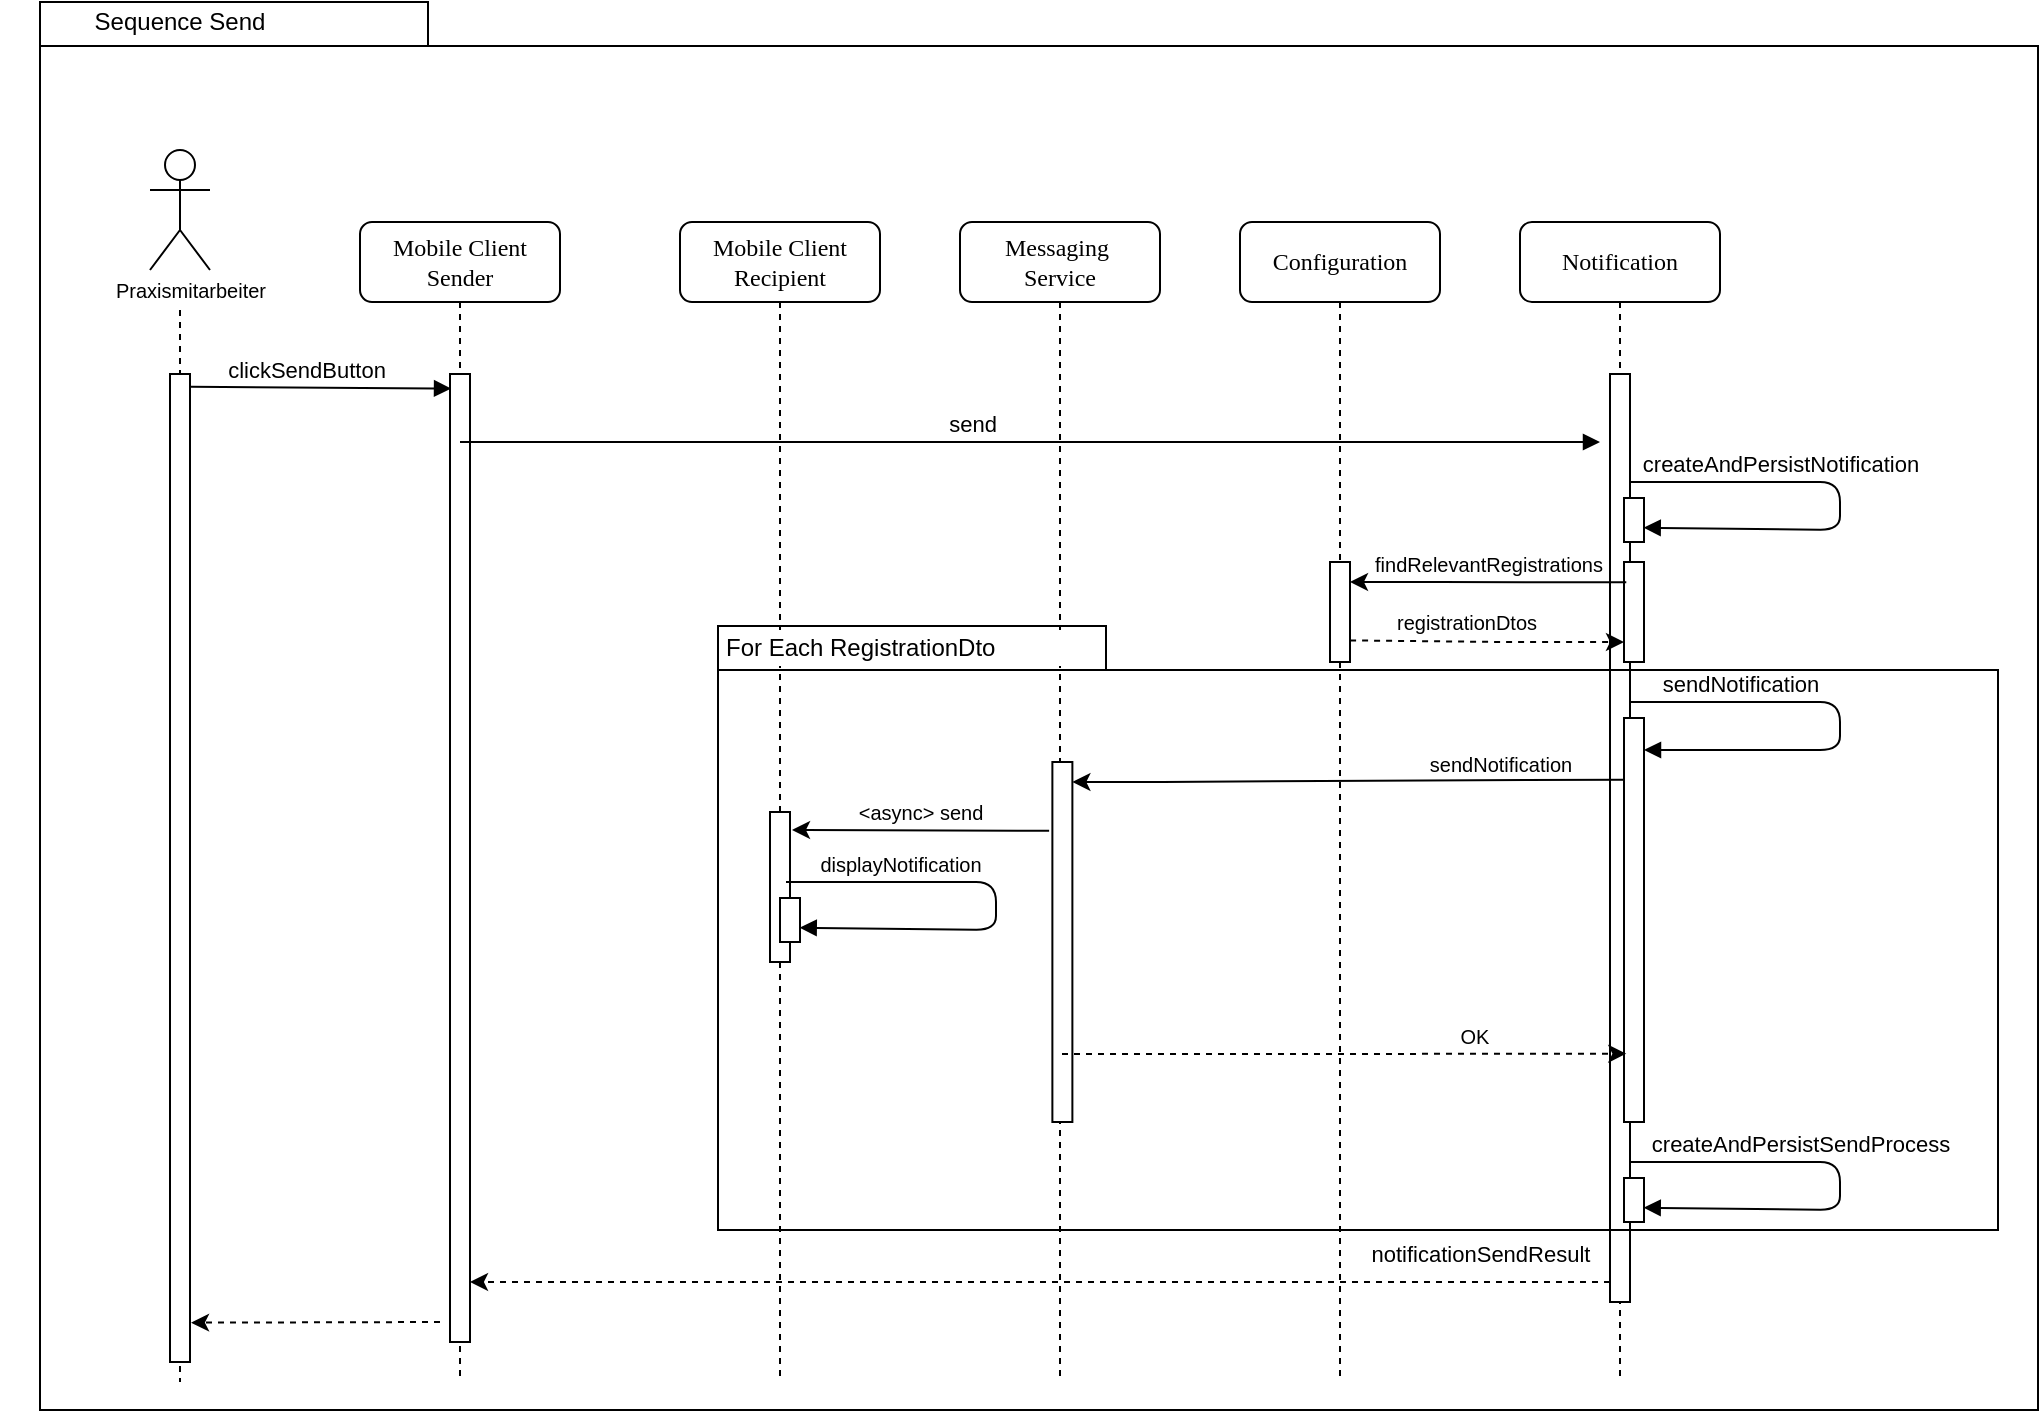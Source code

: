 <mxfile version="14.9.3" type="device"><diagram name="Page-1" id="13e1069c-82ec-6db2-03f1-153e76fe0fe0"><mxGraphModel dx="1314" dy="711" grid="1" gridSize="10" guides="1" tooltips="1" connect="1" arrows="1" fold="1" page="1" pageScale="1" pageWidth="1100" pageHeight="850" background="none" math="0" shadow="0"><root><mxCell id="0"/><mxCell id="1" parent="0"/><mxCell id="ey2TGT0NsNcT5iwopQjY-1" value="" style="shape=folder;fontStyle=1;spacingTop=10;tabWidth=194;tabHeight=22;tabPosition=left;html=1;rounded=0;shadow=0;comic=0;labelBackgroundColor=none;strokeWidth=1;fillColor=none;fontFamily=Verdana;fontSize=10;align=center;" parent="1" vertex="1"><mxGeometry x="21" y="6" width="999" height="704" as="geometry"/></mxCell><mxCell id="7baba1c4bc27f4b0-3" value="Mobile Client&lt;br&gt;Recipient" style="shape=umlLifeline;perimeter=lifelinePerimeter;whiteSpace=wrap;html=1;container=1;collapsible=0;recursiveResize=0;outlineConnect=0;rounded=1;shadow=0;comic=0;labelBackgroundColor=none;strokeWidth=1;fontFamily=Verdana;fontSize=12;align=center;" parent="1" vertex="1"><mxGeometry x="341" y="116" width="100" height="580" as="geometry"/></mxCell><mxCell id="OS4MVzGKo2deibOKcSIt-18" value="" style="html=1;points=[];perimeter=orthogonalPerimeter;rounded=0;shadow=0;comic=0;labelBackgroundColor=none;strokeWidth=1;fontFamily=Verdana;fontSize=12;align=center;" vertex="1" parent="7baba1c4bc27f4b0-3"><mxGeometry x="45" y="295" width="10" height="75" as="geometry"/></mxCell><mxCell id="7baba1c4bc27f4b0-2" value="Mobile Client&lt;br&gt;Sender" style="shape=umlLifeline;perimeter=lifelinePerimeter;whiteSpace=wrap;html=1;container=1;collapsible=0;recursiveResize=0;outlineConnect=0;rounded=1;shadow=0;comic=0;labelBackgroundColor=none;strokeWidth=1;fontFamily=Verdana;fontSize=12;align=center;" parent="1" vertex="1"><mxGeometry x="181" y="116" width="100" height="580" as="geometry"/></mxCell><mxCell id="7baba1c4bc27f4b0-19" value="" style="html=1;points=[];perimeter=orthogonalPerimeter;rounded=0;shadow=0;comic=0;labelBackgroundColor=none;strokeWidth=1;fontFamily=Verdana;fontSize=12;align=center;" parent="7baba1c4bc27f4b0-2" vertex="1"><mxGeometry x="45" y="76" width="10" height="484" as="geometry"/></mxCell><mxCell id="7baba1c4bc27f4b0-4" value="Messaging&amp;nbsp;&lt;br&gt;Service" style="shape=umlLifeline;perimeter=lifelinePerimeter;whiteSpace=wrap;html=1;container=1;collapsible=0;recursiveResize=0;outlineConnect=0;rounded=1;shadow=0;comic=0;labelBackgroundColor=none;strokeWidth=1;fontFamily=Verdana;fontSize=12;align=center;" parent="1" vertex="1"><mxGeometry x="481" y="116" width="100" height="580" as="geometry"/></mxCell><mxCell id="OS4MVzGKo2deibOKcSIt-15" value="" style="html=1;points=[];perimeter=orthogonalPerimeter;rounded=0;shadow=0;comic=0;labelBackgroundColor=none;strokeWidth=1;fontFamily=Verdana;fontSize=12;align=center;" vertex="1" parent="7baba1c4bc27f4b0-4"><mxGeometry x="46.19" y="270" width="10" height="180" as="geometry"/></mxCell><mxCell id="7baba1c4bc27f4b0-5" value="Configuration" style="shape=umlLifeline;perimeter=lifelinePerimeter;whiteSpace=wrap;html=1;container=1;collapsible=0;recursiveResize=0;outlineConnect=0;rounded=1;shadow=0;comic=0;labelBackgroundColor=none;strokeWidth=1;fontFamily=Verdana;fontSize=12;align=center;" parent="1" vertex="1"><mxGeometry x="621" y="116" width="100" height="580" as="geometry"/></mxCell><mxCell id="7baba1c4bc27f4b0-6" value="Notification" style="shape=umlLifeline;perimeter=lifelinePerimeter;whiteSpace=wrap;html=1;container=1;collapsible=0;recursiveResize=0;outlineConnect=0;rounded=1;shadow=0;comic=0;labelBackgroundColor=none;strokeWidth=1;fontFamily=Verdana;fontSize=12;align=center;" parent="1" vertex="1"><mxGeometry x="761" y="116" width="100" height="580" as="geometry"/></mxCell><mxCell id="7baba1c4bc27f4b0-8" value="" style="shape=umlLifeline;perimeter=lifelinePerimeter;whiteSpace=wrap;html=1;container=1;collapsible=0;recursiveResize=0;outlineConnect=0;rounded=1;shadow=0;comic=0;labelBackgroundColor=none;strokeWidth=1;fontFamily=Verdana;fontSize=12;align=center;size=0;" parent="1" vertex="1"><mxGeometry x="41" y="160" width="100" height="536" as="geometry"/></mxCell><mxCell id="9bcTBCMJfKohe4Dhu1_I-21" value="" style="html=1;points=[];perimeter=orthogonalPerimeter;rounded=0;shadow=0;comic=0;labelBackgroundColor=none;strokeWidth=1;fontFamily=Verdana;fontSize=12;align=center;" parent="7baba1c4bc27f4b0-8" vertex="1"><mxGeometry x="45" y="32" width="10" height="494" as="geometry"/></mxCell><mxCell id="zDs0RLyhE4NNwDuETuvq-5" value="" style="html=1;points=[];perimeter=orthogonalPerimeter;rounded=0;shadow=0;comic=0;labelBackgroundColor=none;strokeWidth=1;fontFamily=Verdana;fontSize=12;align=center;" parent="1" vertex="1"><mxGeometry x="806" y="192" width="10" height="464" as="geometry"/></mxCell><mxCell id="9bcTBCMJfKohe4Dhu1_I-18" value="" style="shape=umlActor;verticalLabelPosition=bottom;verticalAlign=top;html=1;outlineConnect=0;" parent="1" vertex="1"><mxGeometry x="76" y="80" width="30" height="60" as="geometry"/></mxCell><mxCell id="zDs0RLyhE4NNwDuETuvq-6" value="clickSendButton" style="html=1;verticalAlign=bottom;endArrow=block;exitX=1;exitY=0.013;exitDx=0;exitDy=0;exitPerimeter=0;entryX=0.052;entryY=0.015;entryDx=0;entryDy=0;entryPerimeter=0;" parent="1" source="9bcTBCMJfKohe4Dhu1_I-21" target="7baba1c4bc27f4b0-19" edge="1"><mxGeometry x="-0.103" width="80" relative="1" as="geometry"><mxPoint x="231" y="202" as="sourcePoint"/><mxPoint x="221" y="200" as="targetPoint"/><mxPoint as="offset"/></mxGeometry></mxCell><mxCell id="9bcTBCMJfKohe4Dhu1_I-22" value="send" style="html=1;verticalAlign=bottom;endArrow=block;" parent="1" source="7baba1c4bc27f4b0-2" edge="1"><mxGeometry x="-0.103" width="80" relative="1" as="geometry"><mxPoint x="231" y="226.002" as="sourcePoint"/><mxPoint x="801" y="226" as="targetPoint"/><mxPoint as="offset"/></mxGeometry></mxCell><mxCell id="9bcTBCMJfKohe4Dhu1_I-41" value="" style="endArrow=classic;html=1;dashed=1;" parent="1" edge="1" target="7baba1c4bc27f4b0-19"><mxGeometry width="50" height="50" relative="1" as="geometry"><mxPoint x="806" y="646" as="sourcePoint"/><mxPoint x="666" y="646.0" as="targetPoint"/></mxGeometry></mxCell><mxCell id="9bcTBCMJfKohe4Dhu1_I-42" value="notificationSendResult" style="edgeLabel;html=1;align=center;verticalAlign=middle;resizable=0;points=[];" parent="9bcTBCMJfKohe4Dhu1_I-41" vertex="1" connectable="0"><mxGeometry x="-0.115" y="1" relative="1" as="geometry"><mxPoint x="187" y="-15" as="offset"/></mxGeometry></mxCell><mxCell id="ey2TGT0NsNcT5iwopQjY-2" value="Sequence Send" style="text;html=1;strokeColor=none;fillColor=none;align=center;verticalAlign=middle;whiteSpace=wrap;rounded=0;" parent="1" vertex="1"><mxGeometry x="1" y="6" width="180" height="20" as="geometry"/></mxCell><mxCell id="OS4MVzGKo2deibOKcSIt-1" value="" style="html=1;points=[];perimeter=orthogonalPerimeter;rounded=0;shadow=0;comic=0;labelBackgroundColor=none;strokeWidth=1;fontFamily=Verdana;fontSize=12;align=center;" vertex="1" parent="1"><mxGeometry x="813" y="254" width="10" height="22" as="geometry"/></mxCell><mxCell id="OS4MVzGKo2deibOKcSIt-2" value="createAndPersistNotification" style="html=1;verticalAlign=bottom;endArrow=block;exitX=1;exitY=0.013;exitDx=0;exitDy=0;exitPerimeter=0;entryX=0.986;entryY=0.675;entryDx=0;entryDy=0;entryPerimeter=0;" edge="1" parent="1" target="OS4MVzGKo2deibOKcSIt-1"><mxGeometry x="-0.338" width="80" relative="1" as="geometry"><mxPoint x="816" y="246.002" as="sourcePoint"/><mxPoint x="951" y="296" as="targetPoint"/><mxPoint as="offset"/><Array as="points"><mxPoint x="921" y="246"/><mxPoint x="921" y="270"/></Array></mxGeometry></mxCell><mxCell id="OS4MVzGKo2deibOKcSIt-3" value="" style="html=1;points=[];perimeter=orthogonalPerimeter;rounded=0;shadow=0;comic=0;labelBackgroundColor=none;strokeWidth=1;fontFamily=Verdana;fontSize=12;align=center;" vertex="1" parent="1"><mxGeometry x="813" y="286" width="10" height="50" as="geometry"/></mxCell><mxCell id="OS4MVzGKo2deibOKcSIt-4" value="" style="endArrow=classic;html=1;exitX=0.114;exitY=0.203;exitDx=0;exitDy=0;exitPerimeter=0;" edge="1" parent="1" source="OS4MVzGKo2deibOKcSIt-3" target="OS4MVzGKo2deibOKcSIt-5"><mxGeometry width="50" height="50" relative="1" as="geometry"><mxPoint x="691" y="406" as="sourcePoint"/><mxPoint x="741" y="356" as="targetPoint"/><Array as="points"><mxPoint x="711" y="296"/></Array></mxGeometry></mxCell><mxCell id="OS4MVzGKo2deibOKcSIt-6" value="&lt;font style=&quot;font-size: 10px&quot;&gt;findRelevantRegistrations&lt;/font&gt;" style="edgeLabel;html=1;align=center;verticalAlign=middle;resizable=0;points=[];" vertex="1" connectable="0" parent="OS4MVzGKo2deibOKcSIt-4"><mxGeometry x="-0.21" y="-1" relative="1" as="geometry"><mxPoint x="-15" y="-8" as="offset"/></mxGeometry></mxCell><mxCell id="OS4MVzGKo2deibOKcSIt-5" value="" style="html=1;points=[];perimeter=orthogonalPerimeter;rounded=0;shadow=0;comic=0;labelBackgroundColor=none;strokeWidth=1;fontFamily=Verdana;fontSize=12;align=center;" vertex="1" parent="1"><mxGeometry x="666" y="286" width="10" height="50" as="geometry"/></mxCell><mxCell id="OS4MVzGKo2deibOKcSIt-9" value="" style="endArrow=classic;html=1;dashed=1;exitX=1.005;exitY=0.784;exitDx=0;exitDy=0;exitPerimeter=0;" edge="1" parent="1" source="OS4MVzGKo2deibOKcSIt-5" target="OS4MVzGKo2deibOKcSIt-3"><mxGeometry width="50" height="50" relative="1" as="geometry"><mxPoint x="681" y="326" as="sourcePoint"/><mxPoint x="601" y="376" as="targetPoint"/><Array as="points"><mxPoint x="751" y="326"/></Array></mxGeometry></mxCell><mxCell id="OS4MVzGKo2deibOKcSIt-10" value="registrationDtos" style="edgeLabel;html=1;align=center;verticalAlign=middle;resizable=0;points=[];fontSize=10;" vertex="1" connectable="0" parent="OS4MVzGKo2deibOKcSIt-9"><mxGeometry x="-0.115" y="1" relative="1" as="geometry"><mxPoint x="-3" y="-9" as="offset"/></mxGeometry></mxCell><mxCell id="OS4MVzGKo2deibOKcSIt-11" value="" style="html=1;points=[];perimeter=orthogonalPerimeter;rounded=0;shadow=0;comic=0;labelBackgroundColor=none;strokeWidth=1;fontFamily=Verdana;fontSize=12;align=center;" vertex="1" parent="1"><mxGeometry x="813" y="364" width="10" height="202" as="geometry"/></mxCell><mxCell id="OS4MVzGKo2deibOKcSIt-12" value="sendNotification" style="html=1;verticalAlign=bottom;endArrow=block;exitX=1;exitY=0.013;exitDx=0;exitDy=0;exitPerimeter=0;" edge="1" parent="1" target="OS4MVzGKo2deibOKcSIt-11"><mxGeometry x="-0.516" width="80" relative="1" as="geometry"><mxPoint x="816" y="356.002" as="sourcePoint"/><mxPoint x="825" y="382" as="targetPoint"/><mxPoint as="offset"/><Array as="points"><mxPoint x="871" y="356"/><mxPoint x="921" y="356"/><mxPoint x="921" y="380"/></Array></mxGeometry></mxCell><mxCell id="OS4MVzGKo2deibOKcSIt-13" value="" style="endArrow=classic;html=1;exitX=0.067;exitY=0.168;exitDx=0;exitDy=0;exitPerimeter=0;" edge="1" parent="1" target="OS4MVzGKo2deibOKcSIt-15"><mxGeometry width="50" height="50" relative="1" as="geometry"><mxPoint x="813.0" y="394.816" as="sourcePoint"/><mxPoint x="602.19" y="456" as="targetPoint"/><Array as="points"><mxPoint x="572.19" y="396"/></Array></mxGeometry></mxCell><mxCell id="OS4MVzGKo2deibOKcSIt-14" value="&lt;font style=&quot;font-size: 10px&quot;&gt;sendNotification&lt;/font&gt;" style="edgeLabel;html=1;align=center;verticalAlign=middle;resizable=0;points=[];" vertex="1" connectable="0" parent="OS4MVzGKo2deibOKcSIt-13"><mxGeometry x="-0.21" y="-1" relative="1" as="geometry"><mxPoint x="47" y="-8" as="offset"/></mxGeometry></mxCell><mxCell id="OS4MVzGKo2deibOKcSIt-16" value="" style="endArrow=classic;html=1;dashed=1;entryX=0.114;entryY=0.831;entryDx=0;entryDy=0;entryPerimeter=0;" edge="1" parent="1" target="OS4MVzGKo2deibOKcSIt-11"><mxGeometry width="50" height="50" relative="1" as="geometry"><mxPoint x="532" y="532" as="sourcePoint"/><mxPoint x="674.19" y="426.0" as="targetPoint"/><Array as="points"><mxPoint x="621" y="532"/></Array></mxGeometry></mxCell><mxCell id="OS4MVzGKo2deibOKcSIt-17" value="OK" style="edgeLabel;html=1;align=center;verticalAlign=middle;resizable=0;points=[];fontSize=10;" vertex="1" connectable="0" parent="OS4MVzGKo2deibOKcSIt-16"><mxGeometry x="-0.115" y="1" relative="1" as="geometry"><mxPoint x="81" y="-8" as="offset"/></mxGeometry></mxCell><mxCell id="OS4MVzGKo2deibOKcSIt-22" value="" style="endArrow=classic;html=1;fontSize=10;exitX=-0.162;exitY=0.191;exitDx=0;exitDy=0;exitPerimeter=0;" edge="1" parent="1" source="OS4MVzGKo2deibOKcSIt-15"><mxGeometry width="50" height="50" relative="1" as="geometry"><mxPoint x="521" y="420" as="sourcePoint"/><mxPoint x="397" y="420" as="targetPoint"/></mxGeometry></mxCell><mxCell id="OS4MVzGKo2deibOKcSIt-23" value="&amp;lt;async&amp;gt; send" style="edgeLabel;html=1;align=center;verticalAlign=middle;resizable=0;points=[];fontSize=10;" vertex="1" connectable="0" parent="OS4MVzGKo2deibOKcSIt-22"><mxGeometry x="0.333" y="-2" relative="1" as="geometry"><mxPoint x="21" y="-7" as="offset"/></mxGeometry></mxCell><mxCell id="OS4MVzGKo2deibOKcSIt-24" value="" style="html=1;points=[];perimeter=orthogonalPerimeter;rounded=0;shadow=0;comic=0;labelBackgroundColor=none;strokeWidth=1;fontFamily=Verdana;fontSize=12;align=center;" vertex="1" parent="1"><mxGeometry x="391" y="454" width="10" height="22" as="geometry"/></mxCell><mxCell id="OS4MVzGKo2deibOKcSIt-25" value="&lt;font style=&quot;font-size: 10px&quot;&gt;displayNotification&lt;/font&gt;" style="html=1;verticalAlign=bottom;endArrow=block;exitX=1;exitY=0.013;exitDx=0;exitDy=0;exitPerimeter=0;entryX=0.986;entryY=0.675;entryDx=0;entryDy=0;entryPerimeter=0;" edge="1" parent="1" target="OS4MVzGKo2deibOKcSIt-24"><mxGeometry x="-0.498" width="80" relative="1" as="geometry"><mxPoint x="394" y="446.002" as="sourcePoint"/><mxPoint x="529" y="496" as="targetPoint"/><mxPoint as="offset"/><Array as="points"><mxPoint x="499" y="446"/><mxPoint x="499" y="470"/></Array></mxGeometry></mxCell><mxCell id="OS4MVzGKo2deibOKcSIt-28" value="" style="html=1;points=[];perimeter=orthogonalPerimeter;rounded=0;shadow=0;comic=0;labelBackgroundColor=none;strokeWidth=1;fontFamily=Verdana;fontSize=12;align=center;" vertex="1" parent="1"><mxGeometry x="813" y="594" width="10" height="22" as="geometry"/></mxCell><mxCell id="OS4MVzGKo2deibOKcSIt-29" value="createAndPersistSendProcess" style="html=1;verticalAlign=bottom;endArrow=block;exitX=1;exitY=0.013;exitDx=0;exitDy=0;exitPerimeter=0;entryX=0.986;entryY=0.675;entryDx=0;entryDy=0;entryPerimeter=0;" edge="1" parent="1" target="OS4MVzGKo2deibOKcSIt-28"><mxGeometry x="-0.252" width="80" relative="1" as="geometry"><mxPoint x="816" y="586.002" as="sourcePoint"/><mxPoint x="951" y="636" as="targetPoint"/><mxPoint as="offset"/><Array as="points"><mxPoint x="921" y="586"/><mxPoint x="921" y="610"/></Array></mxGeometry></mxCell><mxCell id="OS4MVzGKo2deibOKcSIt-30" value="" style="endArrow=classic;html=1;dashed=1;entryX=1.052;entryY=0.795;entryDx=0;entryDy=0;entryPerimeter=0;" edge="1" parent="1"><mxGeometry width="50" height="50" relative="1" as="geometry"><mxPoint x="221" y="666" as="sourcePoint"/><mxPoint x="96.52" y="666.33" as="targetPoint"/></mxGeometry></mxCell><mxCell id="OS4MVzGKo2deibOKcSIt-34" value="Praxismitarbeiter" style="text;html=1;strokeColor=none;fillColor=none;align=center;verticalAlign=middle;whiteSpace=wrap;rounded=0;fontSize=10;" vertex="1" parent="1"><mxGeometry x="52" y="140" width="89" height="20" as="geometry"/></mxCell><mxCell id="OS4MVzGKo2deibOKcSIt-33" value="For Each RegistrationDto" style="text;html=1;align=left;verticalAlign=middle;whiteSpace=wrap;rounded=0;fillColor=#ffffff;" vertex="1" parent="1"><mxGeometry x="362" y="320" width="170" height="18" as="geometry"/></mxCell><mxCell id="OS4MVzGKo2deibOKcSIt-32" value="" style="shape=folder;fontStyle=1;spacingTop=10;tabWidth=194;tabHeight=22;tabPosition=left;html=1;rounded=0;shadow=0;comic=0;labelBackgroundColor=none;strokeWidth=1;fillColor=none;fontFamily=Verdana;fontSize=10;align=center;" vertex="1" parent="1"><mxGeometry x="360" y="318" width="640" height="302" as="geometry"/></mxCell></root></mxGraphModel></diagram></mxfile>